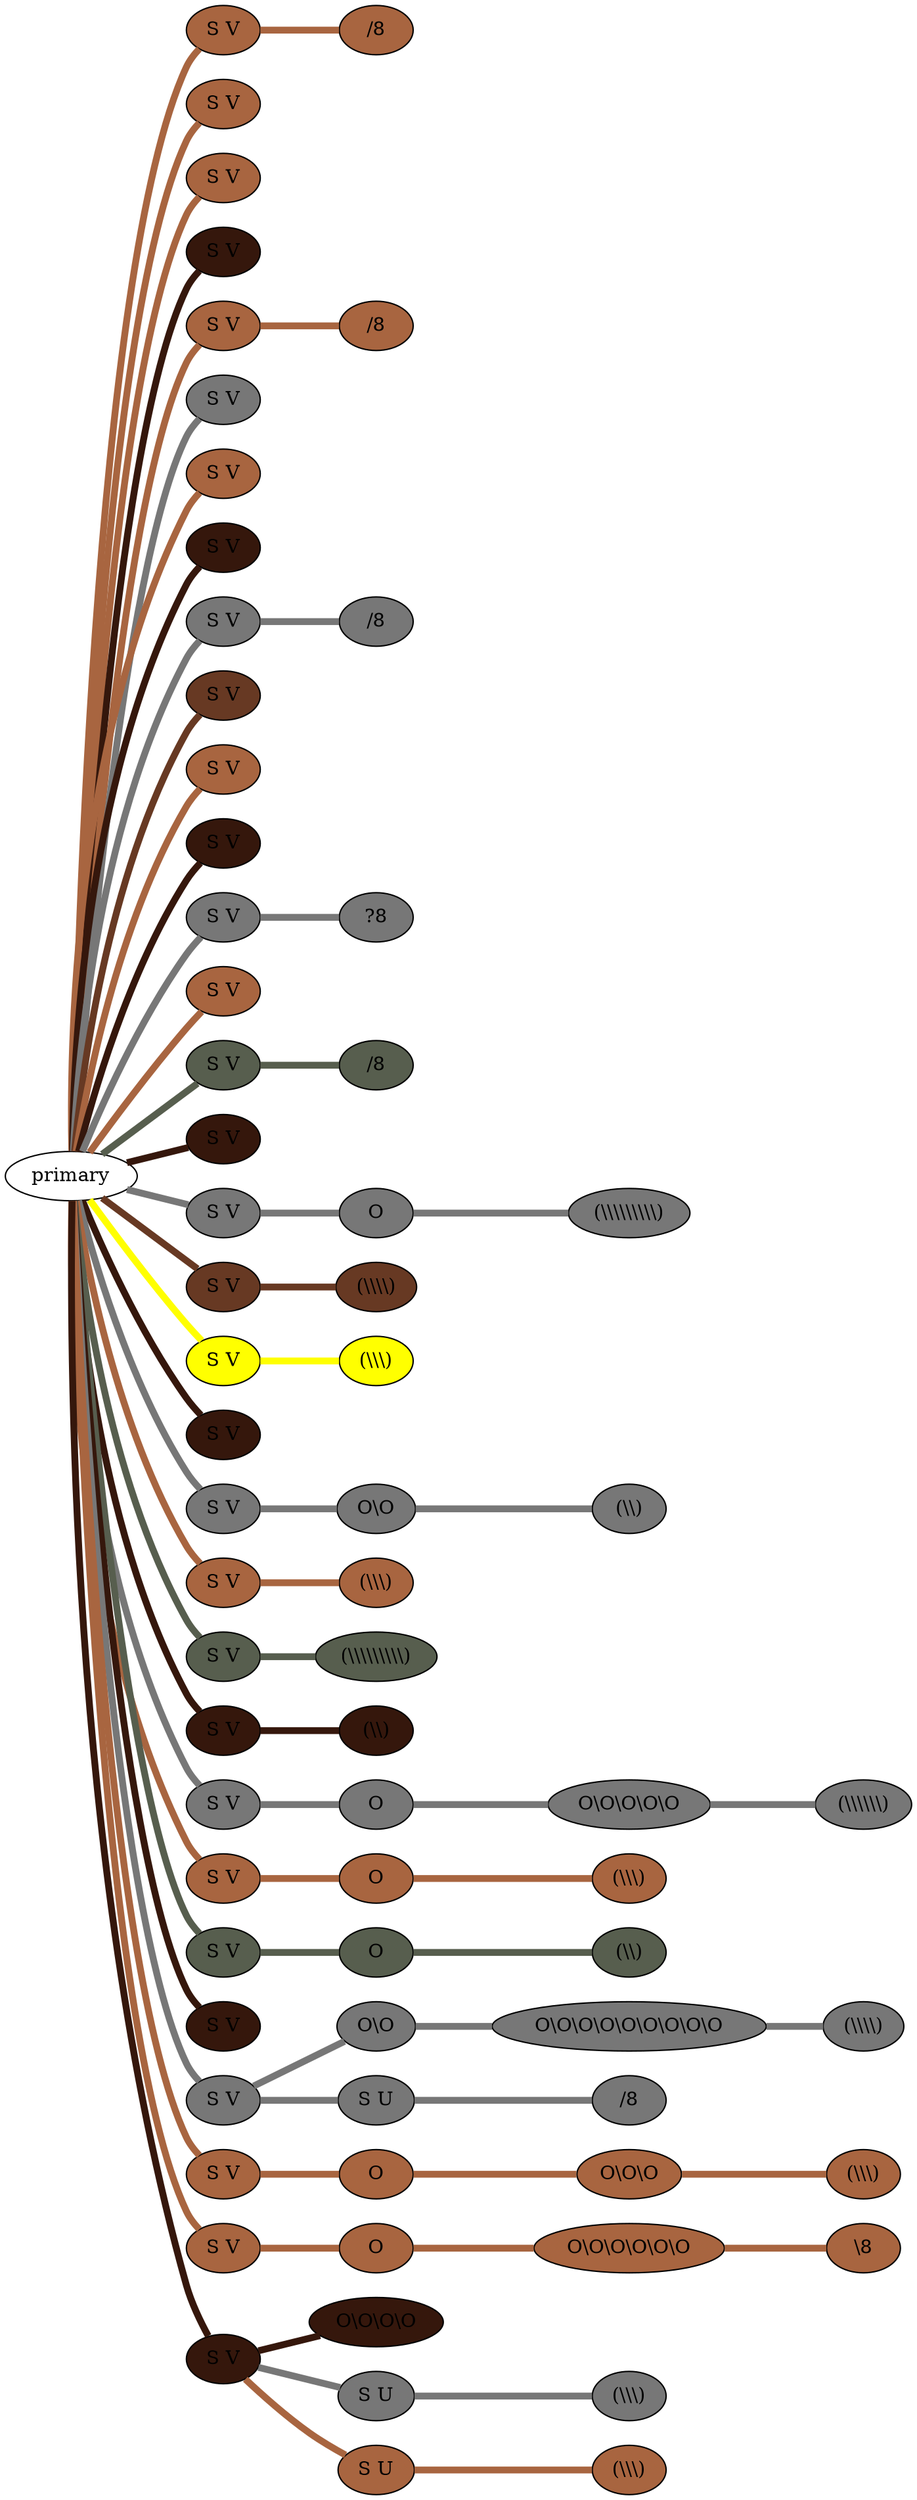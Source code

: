 graph {
 graph [rankdir=LR]
"primary" -- "1" [penwidth=5,color="#A86540"]
"1" [label="S V", style=filled, fillcolor="#A86540"]
"1" -- "1:0" [penwidth=5,color="#A86540"]
"1:0" [label="/8", style=filled, fillcolor="#A86540"]
"primary" -- "2" [penwidth=5,color="#A86540"]
"2" [label="S V", style=filled, fillcolor="#A86540"]
"primary" -- "3" [penwidth=5,color="#A86540"]
"3" [label="S V", style=filled, fillcolor="#A86540"]
"primary" -- "4" [penwidth=5,color="#35170C"]
"4" [label="S V", style=filled, fillcolor="#35170C"]
"primary" -- "5" [penwidth=5,color="#A86540"]
"5" [label="S V", style=filled, fillcolor="#A86540"]
"5" -- "5:0" [penwidth=5,color="#A86540"]
"5:0" [label="/8", style=filled, fillcolor="#A86540"]
"primary" -- "6" [penwidth=5,color="#777777"]
"6" [label="S V", style=filled, fillcolor="#777777"]
"primary" -- "7" [penwidth=5,color="#A86540"]
"7" [label="S V", style=filled, fillcolor="#A86540"]
"primary" -- "8" [penwidth=5,color="#35170C"]
"8" [label="S V", style=filled, fillcolor="#35170C"]
"primary" -- "9" [penwidth=5,color="#777777"]
"9" [label="S V", style=filled, fillcolor="#777777"]
"9" -- "9:0" [penwidth=5,color="#777777"]
"9:0" [label="/8", style=filled, fillcolor="#777777"]
"primary" -- "10" [penwidth=5,color="#673923"]
"10" [label="S V", style=filled, fillcolor="#673923"]
"primary" -- "11" [penwidth=5,color="#A86540"]
"11" [label="S V", style=filled, fillcolor="#A86540"]
"primary" -- "12" [penwidth=5,color="#35170C"]
"12" [label="S V", style=filled, fillcolor="#35170C"]
"primary" -- "13" [penwidth=5,color="#777777"]
"13" [label="S V", style=filled, fillcolor="#777777"]
"13" -- "13:0" [penwidth=5,color="#777777"]
"13:0" [label="?8", style=filled, fillcolor="#777777"]
"primary" -- "14" [penwidth=5,color="#A86540"]
"14" [label="S V", style=filled, fillcolor="#A86540"]
"primary" -- "15" [penwidth=5,color="#575E4E"]
"15" [label="S V", style=filled, fillcolor="#575E4E"]
"15" -- "15:0" [penwidth=5,color="#575E4E"]
"15:0" [label="/8", style=filled, fillcolor="#575E4E"]
"primary" -- "16" [penwidth=5,color="#35170C"]
"16" [label="S V", style=filled, fillcolor="#35170C"]
"primary" -- "17" [penwidth=5,color="#777777"]
"17" [label="S V", style=filled, fillcolor="#777777"]
"17" -- "17:0" [penwidth=5,color="#777777"]
"17:0" [label="O", style=filled, fillcolor="#777777"]
"17:0" -- "17:1" [penwidth=5,color="#777777"]
"17:1" [label="(\\\\\\\\\\\\\\\\\\)", style=filled, fillcolor="#777777"]
"primary" -- "18" [penwidth=5,color="#673923"]
"18" [label="S V", style=filled, fillcolor="#673923"]
"18" -- "18:0" [penwidth=5,color="#673923"]
"18:0" [label="(\\\\\\\\)", style=filled, fillcolor="#673923"]
"primary" -- "19" [penwidth=5,color=yellow]
"19" [label="S V", style=filled, fillcolor=yellow]
"19" -- "19:0" [penwidth=5,color=yellow]
"19:0" [label="(\\\\\\)", style=filled, fillcolor=yellow]
"primary" -- "20" [penwidth=5,color="#35170C"]
"20" [label="S V", style=filled, fillcolor="#35170C"]
"primary" -- "21" [penwidth=5,color="#777777"]
"21" [label="S V", style=filled, fillcolor="#777777"]
"21" -- "21:0" [penwidth=5,color="#777777"]
"21:0" [label="O\\O", style=filled, fillcolor="#777777"]
"21:0" -- "21:1" [penwidth=5,color="#777777"]
"21:1" [label="(\\\\)", style=filled, fillcolor="#777777"]
"primary" -- "22" [penwidth=5,color="#A86540"]
"22" [label="S V", style=filled, fillcolor="#A86540"]
"22" -- "22:0" [penwidth=5,color="#A86540"]
"22:0" [label="(\\\\\\)", style=filled, fillcolor="#A86540"]
"primary" -- "23" [penwidth=5,color="#575E4E"]
"23" [label="S V", style=filled, fillcolor="#575E4E"]
"23" -- "23:0" [penwidth=5,color="#575E4E"]
"23:0" [label="(\\\\\\\\\\\\\\\\\\)", style=filled, fillcolor="#575E4E"]
"primary" -- "24" [penwidth=5,color="#35170C"]
"24" [label="S V", style=filled, fillcolor="#35170C"]
"24" -- "24:0" [penwidth=5,color="#35170C"]
"24:0" [label="(\\\\)", style=filled, fillcolor="#35170C"]
"primary" -- "25" [penwidth=5,color="#777777"]
"25" [label="S V", style=filled, fillcolor="#777777"]
"25" -- "25:0" [penwidth=5,color="#777777"]
"25:0" [label="O", style=filled, fillcolor="#777777"]
"25:0" -- "25:1" [penwidth=5,color="#777777"]
"25:1" [label="O\\O\\O\\O\\O", style=filled, fillcolor="#777777"]
"25:1" -- "25:2" [penwidth=5,color="#777777"]
"25:2" [label="(\\\\\\\\\\\\)", style=filled, fillcolor="#777777"]
"primary" -- "26" [penwidth=5,color="#A86540"]
"26" [label="S V", style=filled, fillcolor="#A86540"]
"26" -- "26:0" [penwidth=5,color="#A86540"]
"26:0" [label="O", style=filled, fillcolor="#A86540"]
"26:0" -- "26:1" [penwidth=5,color="#A86540"]
"26:1" [label="(\\\\\\)", style=filled, fillcolor="#A86540"]
"primary" -- "27" [penwidth=5,color="#575E4E"]
"27" [label="S V", style=filled, fillcolor="#575E4E"]
"27" -- "27:0" [penwidth=5,color="#575E4E"]
"27:0" [label="O", style=filled, fillcolor="#575E4E"]
"27:0" -- "27:1" [penwidth=5,color="#575E4E"]
"27:1" [label="(\\\\)", style=filled, fillcolor="#575E4E"]
"primary" -- "28" [penwidth=5,color="#35170C"]
"28" [label="S V", style=filled, fillcolor="#35170C"]
"primary" -- "29" [penwidth=5,color="#777777"]
"29" [label="S V", style=filled, fillcolor="#777777"]
"29" -- "29:0" [penwidth=5,color="#777777"]
"29:0" [label="O\\O", style=filled, fillcolor="#777777"]
"29:0" -- "29:1" [penwidth=5,color="#777777"]
"29:1" [label="O\\O\\O\\O\\O\\O\\O\\O\\O", style=filled, fillcolor="#777777"]
"29:1" -- "29:2" [penwidth=5,color="#777777"]
"29:2" [label="(\\\\\\\\)", style=filled, fillcolor="#777777"]
"29" -- "29s1" [penwidth=5,color="#777777"]
"29s1" [label="S U", style=filled, fillcolor="#777777"]
"29s1" -- "29s1:0" [penwidth=5,color="#777777"]
"29s1:0" [label="/8", style=filled, fillcolor="#777777"]
"primary" -- "30" [penwidth=5,color="#A86540"]
"30" [label="S V", style=filled, fillcolor="#A86540"]
"30" -- "30:0" [penwidth=5,color="#A86540"]
"30:0" [label="O", style=filled, fillcolor="#A86540"]
"30:0" -- "30:1" [penwidth=5,color="#A86540"]
"30:1" [label="O\\O\\O", style=filled, fillcolor="#A86540"]
"30:1" -- "30:2" [penwidth=5,color="#A86540"]
"30:2" [label="(\\\\\\)", style=filled, fillcolor="#A86540"]
"primary" -- "31" [penwidth=5,color="#A86540"]
"31" [label="S V", style=filled, fillcolor="#A86540"]
"31" -- "31:0" [penwidth=5,color="#A86540"]
"31:0" [label="O", style=filled, fillcolor="#A86540"]
"31:0" -- "31:1" [penwidth=5,color="#A86540"]
"31:1" [label="O\\O\\O\\O\\O\\O", style=filled, fillcolor="#A86540"]
"31:1" -- "31:2" [penwidth=5,color="#A86540"]
"31:2" [label="\\8", style=filled, fillcolor="#A86540"]
"primary" -- "32" [penwidth=5,color="#35170C"]
"32" [label="S V", style=filled, fillcolor="#35170C"]
"32" -- "32:0" [penwidth=5,color="#35170C"]
"32:0" [label="O\\O\\O\\O", style=filled, fillcolor="#35170C"]
"32" -- "32s1" [penwidth=5,color="#777777"]
"32s1" [label="S U", style=filled, fillcolor="#777777"]
"32s1" -- "32s1:0" [penwidth=5,color="#777777"]
"32s1:0" [label="(\\\\\\)", style=filled, fillcolor="#777777"]
"32" -- "32s2" [penwidth=5,color="#A86540"]
"32s2" [label="S U", style=filled, fillcolor="#A86540"]
"32s2" -- "32s2:0" [penwidth=5,color="#A86540"]
"32s2:0" [label="(\\\\\\)", style=filled, fillcolor="#A86540"]
}
